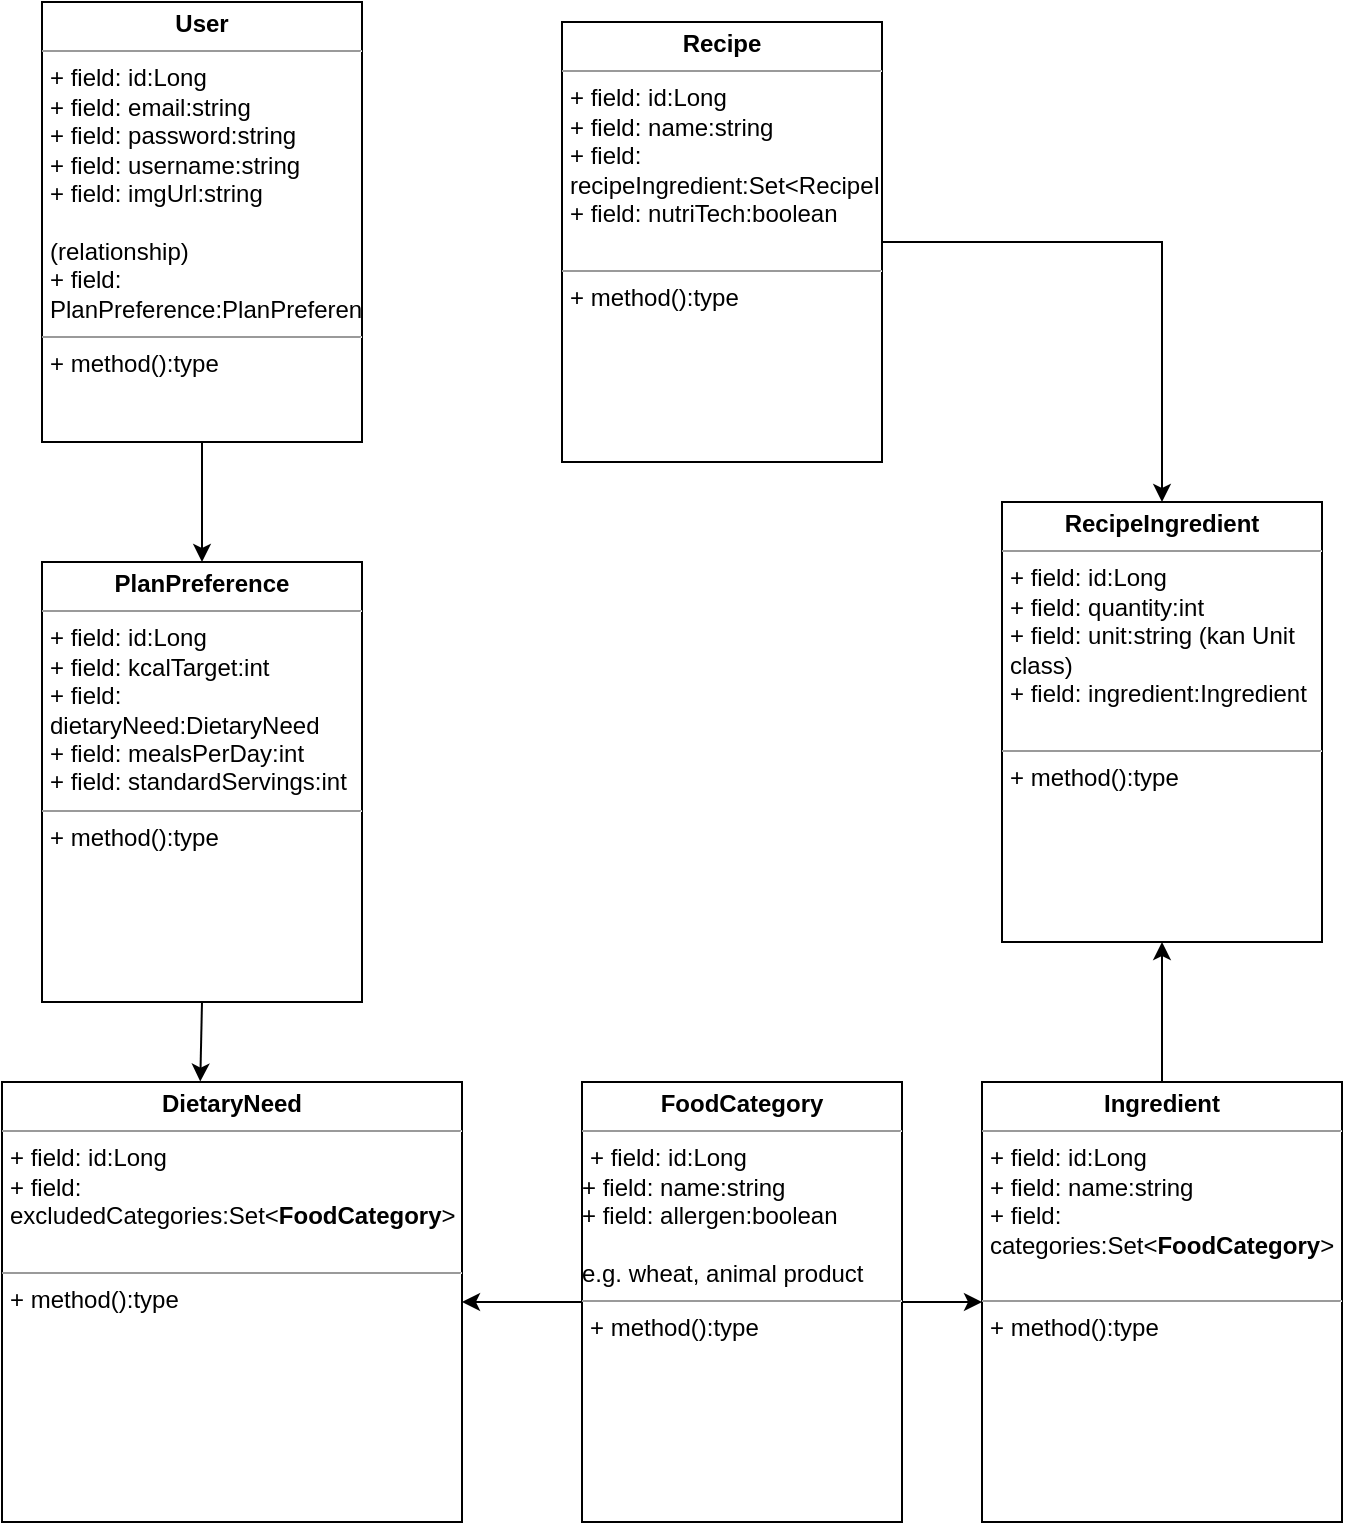 <mxfile version="22.1.5" type="github">
  <diagram id="C5RBs43oDa-KdzZeNtuy" name="Page-1">
    <mxGraphModel dx="512" dy="274" grid="1" gridSize="10" guides="1" tooltips="1" connect="1" arrows="1" fold="1" page="1" pageScale="1" pageWidth="827" pageHeight="1169" math="0" shadow="0">
      <root>
        <mxCell id="WIyWlLk6GJQsqaUBKTNV-0" />
        <mxCell id="WIyWlLk6GJQsqaUBKTNV-1" parent="WIyWlLk6GJQsqaUBKTNV-0" />
        <mxCell id="DQHPuyozIsg_ThxIlq1J-0" style="edgeStyle=orthogonalEdgeStyle;rounded=0;orthogonalLoop=1;jettySize=auto;html=1;exitX=0.5;exitY=1;exitDx=0;exitDy=0;entryX=0.5;entryY=0;entryDx=0;entryDy=0;" parent="WIyWlLk6GJQsqaUBKTNV-1" source="DQHPuyozIsg_ThxIlq1J-1" target="DQHPuyozIsg_ThxIlq1J-2" edge="1">
          <mxGeometry relative="1" as="geometry" />
        </mxCell>
        <mxCell id="DQHPuyozIsg_ThxIlq1J-1" value="&lt;p style=&quot;margin:0px;margin-top:4px;text-align:center;&quot;&gt;&lt;b&gt;User&lt;/b&gt;&lt;/p&gt;&lt;hr size=&quot;1&quot;&gt;&lt;p style=&quot;border-color: var(--border-color); margin: 0px 0px 0px 4px;&quot;&gt;+ field: id:Long&lt;/p&gt;&lt;p style=&quot;border-color: var(--border-color); margin: 0px 0px 0px 4px;&quot;&gt;&lt;span style=&quot;background-color: initial;&quot;&gt;+ field: email:string&lt;/span&gt;&lt;br&gt;&lt;/p&gt;&lt;p style=&quot;border-color: var(--border-color); margin: 0px 0px 0px 4px;&quot;&gt;+ field: password:string&lt;/p&gt;&lt;p style=&quot;border-color: var(--border-color); margin: 0px 0px 0px 4px;&quot;&gt;+ field: username:string&lt;/p&gt;&lt;p style=&quot;border-color: var(--border-color); margin: 0px 0px 0px 4px;&quot;&gt;+ field: imgUrl:string&lt;/p&gt;&lt;p style=&quot;border-color: var(--border-color); margin: 0px 0px 0px 4px;&quot;&gt;&lt;br&gt;&lt;/p&gt;&lt;p style=&quot;border-color: var(--border-color); margin: 0px 0px 0px 4px;&quot;&gt;(relationship)&lt;/p&gt;&lt;p style=&quot;border-color: var(--border-color); margin: 0px 0px 0px 4px;&quot;&gt;+ field: PlanPreference:PlanPreference&lt;br&gt;&lt;/p&gt;&lt;hr size=&quot;1&quot;&gt;&lt;p style=&quot;margin:0px;margin-left:4px;&quot;&gt;+ method():type&lt;/p&gt;" style="verticalAlign=top;align=left;overflow=fill;fontSize=12;fontFamily=Helvetica;html=1;whiteSpace=wrap;" parent="WIyWlLk6GJQsqaUBKTNV-1" vertex="1">
          <mxGeometry x="40" y="30" width="160" height="220" as="geometry" />
        </mxCell>
        <mxCell id="DQHPuyozIsg_ThxIlq1J-2" value="&lt;p style=&quot;margin:0px;margin-top:4px;text-align:center;&quot;&gt;&lt;b&gt;PlanPreference&lt;/b&gt;&lt;/p&gt;&lt;hr size=&quot;1&quot;&gt;&lt;p style=&quot;border-color: var(--border-color); margin: 0px 0px 0px 4px;&quot;&gt;+ field: id:Long&lt;/p&gt;&lt;p style=&quot;border-color: var(--border-color); margin: 0px 0px 0px 4px;&quot;&gt;&lt;span style=&quot;background-color: initial;&quot;&gt;+ field: kcalTarget:int&lt;/span&gt;&lt;br&gt;&lt;/p&gt;&lt;p style=&quot;border-color: var(--border-color); margin: 0px 0px 0px 4px;&quot;&gt;+ field: dietaryNeed:DietaryNeed&lt;/p&gt;&lt;p style=&quot;border-color: var(--border-color); margin: 0px 0px 0px 4px;&quot;&gt;+ field: mealsPerDay:int&lt;/p&gt;&lt;p style=&quot;border-color: var(--border-color); margin: 0px 0px 0px 4px;&quot;&gt;&lt;span style=&quot;background-color: initial;&quot;&gt;+ field: standardServings:int&lt;/span&gt;&lt;br&gt;&lt;/p&gt;&lt;hr size=&quot;1&quot;&gt;&lt;p style=&quot;margin:0px;margin-left:4px;&quot;&gt;+ method():type&lt;/p&gt;" style="verticalAlign=top;align=left;overflow=fill;fontSize=12;fontFamily=Helvetica;html=1;whiteSpace=wrap;" parent="WIyWlLk6GJQsqaUBKTNV-1" vertex="1">
          <mxGeometry x="40" y="310" width="160" height="220" as="geometry" />
        </mxCell>
        <mxCell id="DQHPuyozIsg_ThxIlq1J-3" value="&lt;p style=&quot;margin:0px;margin-top:4px;text-align:center;&quot;&gt;&lt;b&gt;DietaryNeed&lt;/b&gt;&lt;/p&gt;&lt;hr size=&quot;1&quot;&gt;&lt;p style=&quot;border-color: var(--border-color); margin: 0px 0px 0px 4px;&quot;&gt;+ field: id:Long&lt;/p&gt;&lt;p style=&quot;border-color: var(--border-color); margin: 0px 0px 0px 4px;&quot;&gt;+ field: excludedCategories:Set&amp;lt;&lt;b style=&quot;border-color: var(--border-color); text-align: center;&quot;&gt;FoodCategory&lt;/b&gt;&lt;span style=&quot;background-color: initial;&quot;&gt;&amp;gt;&lt;/span&gt;&lt;/p&gt;&lt;p style=&quot;border-color: var(--border-color); margin: 0px 0px 0px 4px;&quot;&gt;&lt;br&gt;&lt;/p&gt;&lt;hr size=&quot;1&quot;&gt;&lt;p style=&quot;margin:0px;margin-left:4px;&quot;&gt;+ method():type&lt;/p&gt;" style="verticalAlign=top;align=left;overflow=fill;fontSize=12;fontFamily=Helvetica;html=1;whiteSpace=wrap;" parent="WIyWlLk6GJQsqaUBKTNV-1" vertex="1">
          <mxGeometry x="20" y="570" width="230" height="220" as="geometry" />
        </mxCell>
        <mxCell id="DQHPuyozIsg_ThxIlq1J-4" style="edgeStyle=orthogonalEdgeStyle;rounded=0;orthogonalLoop=1;jettySize=auto;html=1;exitX=0;exitY=0.5;exitDx=0;exitDy=0;entryX=1;entryY=0.5;entryDx=0;entryDy=0;" parent="WIyWlLk6GJQsqaUBKTNV-1" source="DQHPuyozIsg_ThxIlq1J-6" target="DQHPuyozIsg_ThxIlq1J-3" edge="1">
          <mxGeometry relative="1" as="geometry" />
        </mxCell>
        <mxCell id="DQHPuyozIsg_ThxIlq1J-5" style="edgeStyle=orthogonalEdgeStyle;rounded=0;orthogonalLoop=1;jettySize=auto;html=1;exitX=1;exitY=0.5;exitDx=0;exitDy=0;entryX=0;entryY=0.5;entryDx=0;entryDy=0;" parent="WIyWlLk6GJQsqaUBKTNV-1" source="DQHPuyozIsg_ThxIlq1J-6" target="DQHPuyozIsg_ThxIlq1J-8" edge="1">
          <mxGeometry relative="1" as="geometry" />
        </mxCell>
        <mxCell id="DQHPuyozIsg_ThxIlq1J-6" value="&lt;p style=&quot;margin:0px;margin-top:4px;text-align:center;&quot;&gt;&lt;b&gt;FoodCategory&lt;/b&gt;&lt;/p&gt;&lt;hr size=&quot;1&quot;&gt;&lt;p style=&quot;border-color: var(--border-color); margin: 0px 0px 0px 4px;&quot;&gt;+ field: id:Long&lt;/p&gt;&lt;p style=&quot;border-color: var(--border-color); margin: 0px 0px 0px 4px;&quot;&gt;&lt;/p&gt;+ field: name:string&lt;br&gt;+ field: allergen:boolean&lt;br&gt;&lt;br&gt;e.g. wheat, animal product&lt;br&gt;&lt;hr size=&quot;1&quot;&gt;&lt;p style=&quot;margin:0px;margin-left:4px;&quot;&gt;+ method():type&lt;/p&gt;" style="verticalAlign=top;align=left;overflow=fill;fontSize=12;fontFamily=Helvetica;html=1;whiteSpace=wrap;" parent="WIyWlLk6GJQsqaUBKTNV-1" vertex="1">
          <mxGeometry x="310" y="570" width="160" height="220" as="geometry" />
        </mxCell>
        <mxCell id="DQHPuyozIsg_ThxIlq1J-7" style="edgeStyle=orthogonalEdgeStyle;rounded=0;orthogonalLoop=1;jettySize=auto;html=1;exitX=0.5;exitY=0;exitDx=0;exitDy=0;entryX=0.5;entryY=1;entryDx=0;entryDy=0;" parent="WIyWlLk6GJQsqaUBKTNV-1" source="DQHPuyozIsg_ThxIlq1J-8" target="DQHPuyozIsg_ThxIlq1J-12" edge="1">
          <mxGeometry relative="1" as="geometry" />
        </mxCell>
        <mxCell id="DQHPuyozIsg_ThxIlq1J-8" value="&lt;p style=&quot;margin:0px;margin-top:4px;text-align:center;&quot;&gt;&lt;b&gt;Ingredient&lt;/b&gt;&lt;/p&gt;&lt;hr size=&quot;1&quot;&gt;&lt;p style=&quot;border-color: var(--border-color); margin: 0px 0px 0px 4px;&quot;&gt;+ field: id:Long&lt;/p&gt;&lt;p style=&quot;border-color: var(--border-color); margin: 0px 0px 0px 4px;&quot;&gt;&lt;span style=&quot;background-color: initial;&quot;&gt;+ field: name:string&lt;/span&gt;&lt;br&gt;&lt;/p&gt;&lt;p style=&quot;border-color: var(--border-color); margin: 0px 0px 0px 4px;&quot;&gt;+ field: categories:Set&amp;lt;&lt;b style=&quot;border-color: var(--border-color); text-align: center;&quot;&gt;FoodCategory&lt;/b&gt;&lt;span style=&quot;background-color: initial;&quot;&gt;&amp;gt;&lt;/span&gt;&lt;/p&gt;&lt;p style=&quot;border-color: var(--border-color); margin: 0px 0px 0px 4px;&quot;&gt;&lt;br&gt;&lt;/p&gt;&lt;hr size=&quot;1&quot;&gt;&lt;p style=&quot;margin:0px;margin-left:4px;&quot;&gt;+ method():type&lt;/p&gt;" style="verticalAlign=top;align=left;overflow=fill;fontSize=12;fontFamily=Helvetica;html=1;whiteSpace=wrap;" parent="WIyWlLk6GJQsqaUBKTNV-1" vertex="1">
          <mxGeometry x="510" y="570" width="180" height="220" as="geometry" />
        </mxCell>
        <mxCell id="DQHPuyozIsg_ThxIlq1J-9" style="edgeStyle=orthogonalEdgeStyle;rounded=0;orthogonalLoop=1;jettySize=auto;html=1;exitX=0.5;exitY=1;exitDx=0;exitDy=0;entryX=0.431;entryY=-0.001;entryDx=0;entryDy=0;entryPerimeter=0;" parent="WIyWlLk6GJQsqaUBKTNV-1" source="DQHPuyozIsg_ThxIlq1J-2" target="DQHPuyozIsg_ThxIlq1J-3" edge="1">
          <mxGeometry relative="1" as="geometry" />
        </mxCell>
        <mxCell id="DQHPuyozIsg_ThxIlq1J-10" style="edgeStyle=orthogonalEdgeStyle;rounded=0;orthogonalLoop=1;jettySize=auto;html=1;" parent="WIyWlLk6GJQsqaUBKTNV-1" source="DQHPuyozIsg_ThxIlq1J-11" target="DQHPuyozIsg_ThxIlq1J-12" edge="1">
          <mxGeometry relative="1" as="geometry" />
        </mxCell>
        <mxCell id="DQHPuyozIsg_ThxIlq1J-11" value="&lt;p style=&quot;margin:0px;margin-top:4px;text-align:center;&quot;&gt;&lt;b&gt;Recipe&lt;/b&gt;&lt;/p&gt;&lt;hr size=&quot;1&quot;&gt;&lt;p style=&quot;border-color: var(--border-color); margin: 0px 0px 0px 4px;&quot;&gt;+ field: id:Long&lt;/p&gt;&lt;p style=&quot;border-color: var(--border-color); margin: 0px 0px 0px 4px;&quot;&gt;&lt;span style=&quot;background-color: initial;&quot;&gt;+ field: name:string&lt;/span&gt;&lt;br&gt;&lt;/p&gt;&lt;p style=&quot;border-color: var(--border-color); margin: 0px 0px 0px 4px;&quot;&gt;+ field: recipeIngredient:Set&amp;lt;RecipeIngredient&amp;gt;&lt;/p&gt;&lt;p style=&quot;border-color: var(--border-color); margin: 0px 0px 0px 4px;&quot;&gt;+ field: nutriTech:boolean&lt;/p&gt;&lt;p style=&quot;border-color: var(--border-color); margin: 0px 0px 0px 4px;&quot;&gt;&lt;br&gt;&lt;/p&gt;&lt;hr size=&quot;1&quot;&gt;&lt;p style=&quot;margin:0px;margin-left:4px;&quot;&gt;+ method():type&lt;/p&gt;" style="verticalAlign=top;align=left;overflow=fill;fontSize=12;fontFamily=Helvetica;html=1;whiteSpace=wrap;" parent="WIyWlLk6GJQsqaUBKTNV-1" vertex="1">
          <mxGeometry x="300" y="40" width="160" height="220" as="geometry" />
        </mxCell>
        <mxCell id="DQHPuyozIsg_ThxIlq1J-12" value="&lt;p style=&quot;margin:0px;margin-top:4px;text-align:center;&quot;&gt;&lt;b&gt;RecipeIngredient&lt;/b&gt;&lt;/p&gt;&lt;hr size=&quot;1&quot;&gt;&lt;p style=&quot;border-color: var(--border-color); margin: 0px 0px 0px 4px;&quot;&gt;+ field: id:Long&lt;/p&gt;&lt;p style=&quot;border-color: var(--border-color); margin: 0px 0px 0px 4px;&quot;&gt;&lt;span style=&quot;background-color: initial;&quot;&gt;+ field: quantity:int&lt;/span&gt;&lt;br&gt;&lt;/p&gt;&lt;p style=&quot;border-color: var(--border-color); margin: 0px 0px 0px 4px;&quot;&gt;+ field: unit:string (kan Unit class)&lt;/p&gt;&lt;p style=&quot;border-color: var(--border-color); margin: 0px 0px 0px 4px;&quot;&gt;+ field: ingredient:Ingredient&lt;/p&gt;&lt;p style=&quot;border-color: var(--border-color); margin: 0px 0px 0px 4px;&quot;&gt;&lt;br&gt;&lt;/p&gt;&lt;hr size=&quot;1&quot;&gt;&lt;p style=&quot;margin:0px;margin-left:4px;&quot;&gt;+ method():type&lt;/p&gt;" style="verticalAlign=top;align=left;overflow=fill;fontSize=12;fontFamily=Helvetica;html=1;whiteSpace=wrap;" parent="WIyWlLk6GJQsqaUBKTNV-1" vertex="1">
          <mxGeometry x="520" y="280" width="160" height="220" as="geometry" />
        </mxCell>
      </root>
    </mxGraphModel>
  </diagram>
</mxfile>
